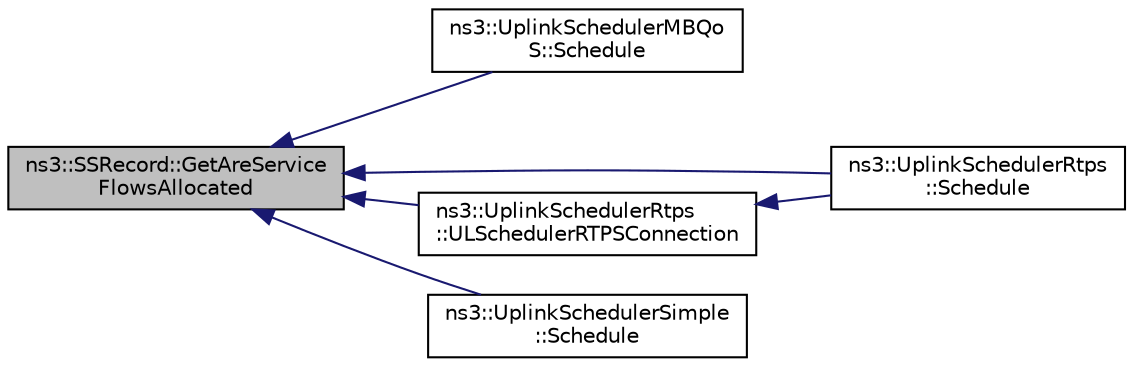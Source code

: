 digraph "ns3::SSRecord::GetAreServiceFlowsAllocated"
{
  edge [fontname="Helvetica",fontsize="10",labelfontname="Helvetica",labelfontsize="10"];
  node [fontname="Helvetica",fontsize="10",shape=record];
  rankdir="LR";
  Node1 [label="ns3::SSRecord::GetAreService\lFlowsAllocated",height=0.2,width=0.4,color="black", fillcolor="grey75", style="filled", fontcolor="black"];
  Node1 -> Node2 [dir="back",color="midnightblue",fontsize="10",style="solid"];
  Node2 [label="ns3::UplinkSchedulerMBQo\lS::Schedule",height=0.2,width=0.4,color="black", fillcolor="white", style="filled",URL="$d6/d45/classns3_1_1UplinkSchedulerMBQoS.html#abd019c4994078b9b6e6c012af5e34ac5"];
  Node1 -> Node3 [dir="back",color="midnightblue",fontsize="10",style="solid"];
  Node3 [label="ns3::UplinkSchedulerRtps\l::Schedule",height=0.2,width=0.4,color="black", fillcolor="white", style="filled",URL="$da/de2/classns3_1_1UplinkSchedulerRtps.html#a3863d85ca853d4b8b1033a38d0ff9dcd",tooltip="Schedule function. "];
  Node1 -> Node4 [dir="back",color="midnightblue",fontsize="10",style="solid"];
  Node4 [label="ns3::UplinkSchedulerRtps\l::ULSchedulerRTPSConnection",height=0.2,width=0.4,color="black", fillcolor="white", style="filled",URL="$da/de2/classns3_1_1UplinkSchedulerRtps.html#aee60dd2773cd1404f6efe04373b567ea",tooltip="Uplink Scheduler for rtPS connections. "];
  Node4 -> Node3 [dir="back",color="midnightblue",fontsize="10",style="solid"];
  Node1 -> Node5 [dir="back",color="midnightblue",fontsize="10",style="solid"];
  Node5 [label="ns3::UplinkSchedulerSimple\l::Schedule",height=0.2,width=0.4,color="black", fillcolor="white", style="filled",URL="$d3/d6c/classns3_1_1UplinkSchedulerSimple.html#a227a6c6e858bcff7dc626064d12df9df"];
}
